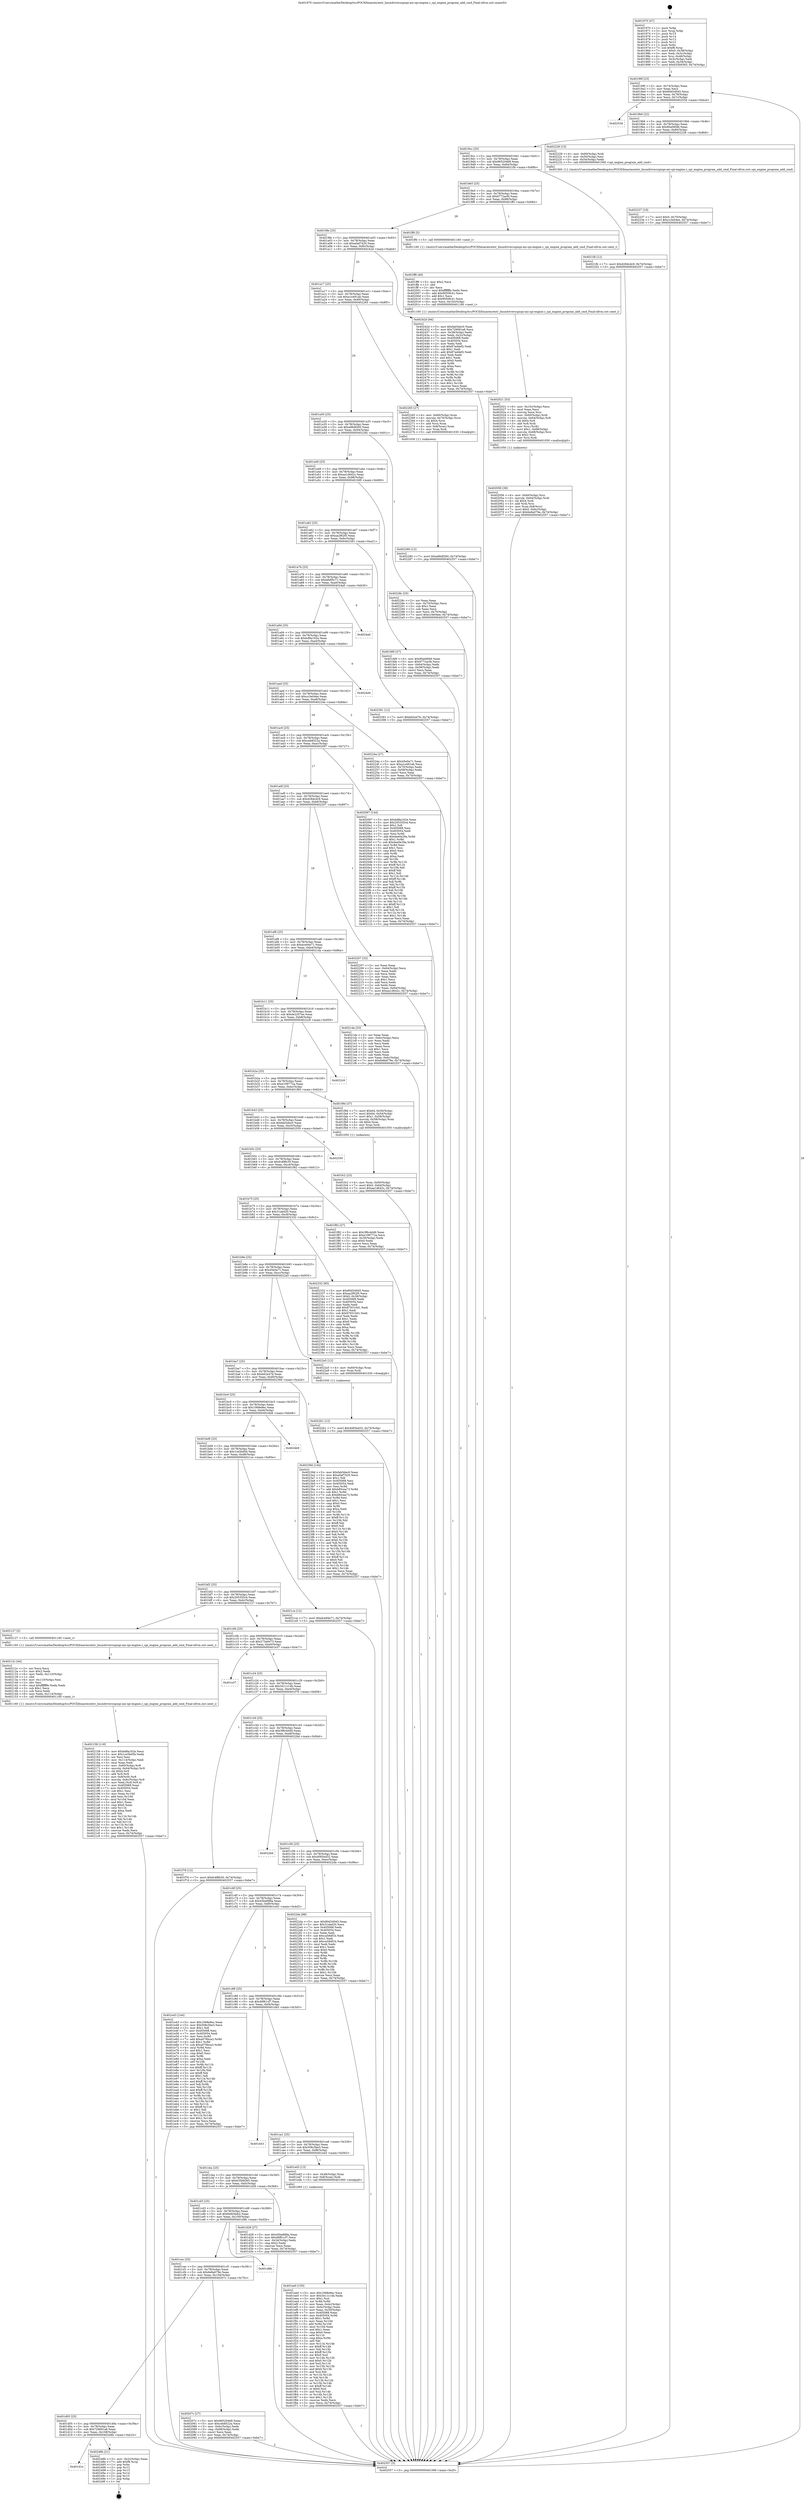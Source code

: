 digraph "0x401970" {
  label = "0x401970 (/mnt/c/Users/mathe/Desktop/tcc/POCII/binaries/extr_linuxdriversspispi-axi-spi-engine.c_spi_engine_program_add_cmd_Final-ollvm.out::main(0))"
  labelloc = "t"
  node[shape=record]

  Entry [label="",width=0.3,height=0.3,shape=circle,fillcolor=black,style=filled]
  "0x40199f" [label="{
     0x40199f [23]\l
     | [instrs]\l
     &nbsp;&nbsp;0x40199f \<+3\>: mov -0x74(%rbp),%eax\l
     &nbsp;&nbsp;0x4019a2 \<+2\>: mov %eax,%ecx\l
     &nbsp;&nbsp;0x4019a4 \<+6\>: sub $0x80d34945,%ecx\l
     &nbsp;&nbsp;0x4019aa \<+3\>: mov %eax,-0x78(%rbp)\l
     &nbsp;&nbsp;0x4019ad \<+3\>: mov %ecx,-0x7c(%rbp)\l
     &nbsp;&nbsp;0x4019b0 \<+6\>: je 000000000040253d \<main+0xbcd\>\l
  }"]
  "0x40253d" [label="{
     0x40253d\l
  }", style=dashed]
  "0x4019b6" [label="{
     0x4019b6 [22]\l
     | [instrs]\l
     &nbsp;&nbsp;0x4019b6 \<+5\>: jmp 00000000004019bb \<main+0x4b\>\l
     &nbsp;&nbsp;0x4019bb \<+3\>: mov -0x78(%rbp),%eax\l
     &nbsp;&nbsp;0x4019be \<+5\>: sub $0x90a06f46,%eax\l
     &nbsp;&nbsp;0x4019c3 \<+3\>: mov %eax,-0x80(%rbp)\l
     &nbsp;&nbsp;0x4019c6 \<+6\>: je 0000000000402228 \<main+0x8b8\>\l
  }"]
  Exit [label="",width=0.3,height=0.3,shape=circle,fillcolor=black,style=filled,peripheries=2]
  "0x402228" [label="{
     0x402228 [15]\l
     | [instrs]\l
     &nbsp;&nbsp;0x402228 \<+4\>: mov -0x60(%rbp),%rdi\l
     &nbsp;&nbsp;0x40222c \<+3\>: mov -0x50(%rbp),%esi\l
     &nbsp;&nbsp;0x40222f \<+3\>: mov -0x54(%rbp),%edx\l
     &nbsp;&nbsp;0x402232 \<+5\>: call 0000000000401560 \<spi_engine_program_add_cmd\>\l
     | [calls]\l
     &nbsp;&nbsp;0x401560 \{1\} (/mnt/c/Users/mathe/Desktop/tcc/POCII/binaries/extr_linuxdriversspispi-axi-spi-engine.c_spi_engine_program_add_cmd_Final-ollvm.out::spi_engine_program_add_cmd)\l
  }"]
  "0x4019cc" [label="{
     0x4019cc [25]\l
     | [instrs]\l
     &nbsp;&nbsp;0x4019cc \<+5\>: jmp 00000000004019d1 \<main+0x61\>\l
     &nbsp;&nbsp;0x4019d1 \<+3\>: mov -0x78(%rbp),%eax\l
     &nbsp;&nbsp;0x4019d4 \<+5\>: sub $0x96520468,%eax\l
     &nbsp;&nbsp;0x4019d9 \<+6\>: mov %eax,-0x84(%rbp)\l
     &nbsp;&nbsp;0x4019df \<+6\>: je 00000000004021fb \<main+0x88b\>\l
  }"]
  "0x401d1e" [label="{
     0x401d1e\l
  }", style=dashed]
  "0x4021fb" [label="{
     0x4021fb [12]\l
     | [instrs]\l
     &nbsp;&nbsp;0x4021fb \<+7\>: movl $0xd28dcdc9,-0x74(%rbp)\l
     &nbsp;&nbsp;0x402202 \<+5\>: jmp 0000000000402557 \<main+0xbe7\>\l
  }"]
  "0x4019e5" [label="{
     0x4019e5 [25]\l
     | [instrs]\l
     &nbsp;&nbsp;0x4019e5 \<+5\>: jmp 00000000004019ea \<main+0x7a\>\l
     &nbsp;&nbsp;0x4019ea \<+3\>: mov -0x78(%rbp),%eax\l
     &nbsp;&nbsp;0x4019ed \<+5\>: sub $0x9772acf4,%eax\l
     &nbsp;&nbsp;0x4019f2 \<+6\>: mov %eax,-0x88(%rbp)\l
     &nbsp;&nbsp;0x4019f8 \<+6\>: je 0000000000401ff4 \<main+0x684\>\l
  }"]
  "0x40248b" [label="{
     0x40248b [21]\l
     | [instrs]\l
     &nbsp;&nbsp;0x40248b \<+3\>: mov -0x2c(%rbp),%eax\l
     &nbsp;&nbsp;0x40248e \<+7\>: add $0xf8,%rsp\l
     &nbsp;&nbsp;0x402495 \<+1\>: pop %rbx\l
     &nbsp;&nbsp;0x402496 \<+2\>: pop %r12\l
     &nbsp;&nbsp;0x402498 \<+2\>: pop %r13\l
     &nbsp;&nbsp;0x40249a \<+2\>: pop %r14\l
     &nbsp;&nbsp;0x40249c \<+2\>: pop %r15\l
     &nbsp;&nbsp;0x40249e \<+1\>: pop %rbp\l
     &nbsp;&nbsp;0x40249f \<+1\>: ret\l
  }"]
  "0x401ff4" [label="{
     0x401ff4 [5]\l
     | [instrs]\l
     &nbsp;&nbsp;0x401ff4 \<+5\>: call 0000000000401160 \<next_i\>\l
     | [calls]\l
     &nbsp;&nbsp;0x401160 \{1\} (/mnt/c/Users/mathe/Desktop/tcc/POCII/binaries/extr_linuxdriversspispi-axi-spi-engine.c_spi_engine_program_add_cmd_Final-ollvm.out::next_i)\l
  }"]
  "0x4019fe" [label="{
     0x4019fe [25]\l
     | [instrs]\l
     &nbsp;&nbsp;0x4019fe \<+5\>: jmp 0000000000401a03 \<main+0x93\>\l
     &nbsp;&nbsp;0x401a03 \<+3\>: mov -0x78(%rbp),%eax\l
     &nbsp;&nbsp;0x401a06 \<+5\>: sub $0xa0af7420,%eax\l
     &nbsp;&nbsp;0x401a0b \<+6\>: mov %eax,-0x8c(%rbp)\l
     &nbsp;&nbsp;0x401a11 \<+6\>: je 000000000040242d \<main+0xabd\>\l
  }"]
  "0x4022b1" [label="{
     0x4022b1 [12]\l
     | [instrs]\l
     &nbsp;&nbsp;0x4022b1 \<+7\>: movl $0x4065ed32,-0x74(%rbp)\l
     &nbsp;&nbsp;0x4022b8 \<+5\>: jmp 0000000000402557 \<main+0xbe7\>\l
  }"]
  "0x40242d" [label="{
     0x40242d [94]\l
     | [instrs]\l
     &nbsp;&nbsp;0x40242d \<+5\>: mov $0xfab5dec0,%eax\l
     &nbsp;&nbsp;0x402432 \<+5\>: mov $0x726691a6,%ecx\l
     &nbsp;&nbsp;0x402437 \<+3\>: mov -0x38(%rbp),%edx\l
     &nbsp;&nbsp;0x40243a \<+3\>: mov %edx,-0x2c(%rbp)\l
     &nbsp;&nbsp;0x40243d \<+7\>: mov 0x405068,%edx\l
     &nbsp;&nbsp;0x402444 \<+7\>: mov 0x405054,%esi\l
     &nbsp;&nbsp;0x40244b \<+2\>: mov %edx,%edi\l
     &nbsp;&nbsp;0x40244d \<+6\>: sub $0x87addef2,%edi\l
     &nbsp;&nbsp;0x402453 \<+3\>: sub $0x1,%edi\l
     &nbsp;&nbsp;0x402456 \<+6\>: add $0x87addef2,%edi\l
     &nbsp;&nbsp;0x40245c \<+3\>: imul %edi,%edx\l
     &nbsp;&nbsp;0x40245f \<+3\>: and $0x1,%edx\l
     &nbsp;&nbsp;0x402462 \<+3\>: cmp $0x0,%edx\l
     &nbsp;&nbsp;0x402465 \<+4\>: sete %r8b\l
     &nbsp;&nbsp;0x402469 \<+3\>: cmp $0xa,%esi\l
     &nbsp;&nbsp;0x40246c \<+4\>: setl %r9b\l
     &nbsp;&nbsp;0x402470 \<+3\>: mov %r8b,%r10b\l
     &nbsp;&nbsp;0x402473 \<+3\>: and %r9b,%r10b\l
     &nbsp;&nbsp;0x402476 \<+3\>: xor %r9b,%r8b\l
     &nbsp;&nbsp;0x402479 \<+3\>: or %r8b,%r10b\l
     &nbsp;&nbsp;0x40247c \<+4\>: test $0x1,%r10b\l
     &nbsp;&nbsp;0x402480 \<+3\>: cmovne %ecx,%eax\l
     &nbsp;&nbsp;0x402483 \<+3\>: mov %eax,-0x74(%rbp)\l
     &nbsp;&nbsp;0x402486 \<+5\>: jmp 0000000000402557 \<main+0xbe7\>\l
  }"]
  "0x401a17" [label="{
     0x401a17 [25]\l
     | [instrs]\l
     &nbsp;&nbsp;0x401a17 \<+5\>: jmp 0000000000401a1c \<main+0xac\>\l
     &nbsp;&nbsp;0x401a1c \<+3\>: mov -0x78(%rbp),%eax\l
     &nbsp;&nbsp;0x401a1f \<+5\>: sub $0xa1e491ab,%eax\l
     &nbsp;&nbsp;0x401a24 \<+6\>: mov %eax,-0x90(%rbp)\l
     &nbsp;&nbsp;0x401a2a \<+6\>: je 0000000000402265 \<main+0x8f5\>\l
  }"]
  "0x402280" [label="{
     0x402280 [12]\l
     | [instrs]\l
     &nbsp;&nbsp;0x402280 \<+7\>: movl $0xa86df260,-0x74(%rbp)\l
     &nbsp;&nbsp;0x402287 \<+5\>: jmp 0000000000402557 \<main+0xbe7\>\l
  }"]
  "0x402265" [label="{
     0x402265 [27]\l
     | [instrs]\l
     &nbsp;&nbsp;0x402265 \<+4\>: mov -0x60(%rbp),%rax\l
     &nbsp;&nbsp;0x402269 \<+4\>: movslq -0x70(%rbp),%rcx\l
     &nbsp;&nbsp;0x40226d \<+4\>: shl $0x4,%rcx\l
     &nbsp;&nbsp;0x402271 \<+3\>: add %rcx,%rax\l
     &nbsp;&nbsp;0x402274 \<+4\>: mov 0x8(%rax),%rax\l
     &nbsp;&nbsp;0x402278 \<+3\>: mov %rax,%rdi\l
     &nbsp;&nbsp;0x40227b \<+5\>: call 0000000000401030 \<free@plt\>\l
     | [calls]\l
     &nbsp;&nbsp;0x401030 \{1\} (unknown)\l
  }"]
  "0x401a30" [label="{
     0x401a30 [25]\l
     | [instrs]\l
     &nbsp;&nbsp;0x401a30 \<+5\>: jmp 0000000000401a35 \<main+0xc5\>\l
     &nbsp;&nbsp;0x401a35 \<+3\>: mov -0x78(%rbp),%eax\l
     &nbsp;&nbsp;0x401a38 \<+5\>: sub $0xa86df260,%eax\l
     &nbsp;&nbsp;0x401a3d \<+6\>: mov %eax,-0x94(%rbp)\l
     &nbsp;&nbsp;0x401a43 \<+6\>: je 000000000040228c \<main+0x91c\>\l
  }"]
  "0x402237" [label="{
     0x402237 [19]\l
     | [instrs]\l
     &nbsp;&nbsp;0x402237 \<+7\>: movl $0x0,-0x70(%rbp)\l
     &nbsp;&nbsp;0x40223e \<+7\>: movl $0xcc3e04ee,-0x74(%rbp)\l
     &nbsp;&nbsp;0x402245 \<+5\>: jmp 0000000000402557 \<main+0xbe7\>\l
  }"]
  "0x40228c" [label="{
     0x40228c [25]\l
     | [instrs]\l
     &nbsp;&nbsp;0x40228c \<+2\>: xor %eax,%eax\l
     &nbsp;&nbsp;0x40228e \<+3\>: mov -0x70(%rbp),%ecx\l
     &nbsp;&nbsp;0x402291 \<+3\>: sub $0x1,%eax\l
     &nbsp;&nbsp;0x402294 \<+2\>: sub %eax,%ecx\l
     &nbsp;&nbsp;0x402296 \<+3\>: mov %ecx,-0x70(%rbp)\l
     &nbsp;&nbsp;0x402299 \<+7\>: movl $0xcc3e04ee,-0x74(%rbp)\l
     &nbsp;&nbsp;0x4022a0 \<+5\>: jmp 0000000000402557 \<main+0xbe7\>\l
  }"]
  "0x401a49" [label="{
     0x401a49 [25]\l
     | [instrs]\l
     &nbsp;&nbsp;0x401a49 \<+5\>: jmp 0000000000401a4e \<main+0xde\>\l
     &nbsp;&nbsp;0x401a4e \<+3\>: mov -0x78(%rbp),%eax\l
     &nbsp;&nbsp;0x401a51 \<+5\>: sub $0xaa1d642c,%eax\l
     &nbsp;&nbsp;0x401a56 \<+6\>: mov %eax,-0x98(%rbp)\l
     &nbsp;&nbsp;0x401a5c \<+6\>: je 0000000000401fd9 \<main+0x669\>\l
  }"]
  "0x402158" [label="{
     0x402158 [118]\l
     | [instrs]\l
     &nbsp;&nbsp;0x402158 \<+5\>: mov $0xbd8a162e,%ecx\l
     &nbsp;&nbsp;0x40215d \<+5\>: mov $0x1ce5bd5b,%edx\l
     &nbsp;&nbsp;0x402162 \<+2\>: xor %esi,%esi\l
     &nbsp;&nbsp;0x402164 \<+6\>: mov -0x114(%rbp),%edi\l
     &nbsp;&nbsp;0x40216a \<+3\>: imul %eax,%edi\l
     &nbsp;&nbsp;0x40216d \<+4\>: mov -0x60(%rbp),%r8\l
     &nbsp;&nbsp;0x402171 \<+4\>: movslq -0x64(%rbp),%r9\l
     &nbsp;&nbsp;0x402175 \<+4\>: shl $0x4,%r9\l
     &nbsp;&nbsp;0x402179 \<+3\>: add %r9,%r8\l
     &nbsp;&nbsp;0x40217c \<+4\>: mov 0x8(%r8),%r8\l
     &nbsp;&nbsp;0x402180 \<+4\>: movslq -0x6c(%rbp),%r9\l
     &nbsp;&nbsp;0x402184 \<+4\>: mov %edi,(%r8,%r9,4)\l
     &nbsp;&nbsp;0x402188 \<+7\>: mov 0x405068,%eax\l
     &nbsp;&nbsp;0x40218f \<+7\>: mov 0x405054,%edi\l
     &nbsp;&nbsp;0x402196 \<+3\>: sub $0x1,%esi\l
     &nbsp;&nbsp;0x402199 \<+3\>: mov %eax,%r10d\l
     &nbsp;&nbsp;0x40219c \<+3\>: add %esi,%r10d\l
     &nbsp;&nbsp;0x40219f \<+4\>: imul %r10d,%eax\l
     &nbsp;&nbsp;0x4021a3 \<+3\>: and $0x1,%eax\l
     &nbsp;&nbsp;0x4021a6 \<+3\>: cmp $0x0,%eax\l
     &nbsp;&nbsp;0x4021a9 \<+4\>: sete %r11b\l
     &nbsp;&nbsp;0x4021ad \<+3\>: cmp $0xa,%edi\l
     &nbsp;&nbsp;0x4021b0 \<+3\>: setl %bl\l
     &nbsp;&nbsp;0x4021b3 \<+3\>: mov %r11b,%r14b\l
     &nbsp;&nbsp;0x4021b6 \<+3\>: and %bl,%r14b\l
     &nbsp;&nbsp;0x4021b9 \<+3\>: xor %bl,%r11b\l
     &nbsp;&nbsp;0x4021bc \<+3\>: or %r11b,%r14b\l
     &nbsp;&nbsp;0x4021bf \<+4\>: test $0x1,%r14b\l
     &nbsp;&nbsp;0x4021c3 \<+3\>: cmovne %edx,%ecx\l
     &nbsp;&nbsp;0x4021c6 \<+3\>: mov %ecx,-0x74(%rbp)\l
     &nbsp;&nbsp;0x4021c9 \<+5\>: jmp 0000000000402557 \<main+0xbe7\>\l
  }"]
  "0x401fd9" [label="{
     0x401fd9 [27]\l
     | [instrs]\l
     &nbsp;&nbsp;0x401fd9 \<+5\>: mov $0x90a06f46,%eax\l
     &nbsp;&nbsp;0x401fde \<+5\>: mov $0x9772acf4,%ecx\l
     &nbsp;&nbsp;0x401fe3 \<+3\>: mov -0x64(%rbp),%edx\l
     &nbsp;&nbsp;0x401fe6 \<+3\>: cmp -0x58(%rbp),%edx\l
     &nbsp;&nbsp;0x401fe9 \<+3\>: cmovl %ecx,%eax\l
     &nbsp;&nbsp;0x401fec \<+3\>: mov %eax,-0x74(%rbp)\l
     &nbsp;&nbsp;0x401fef \<+5\>: jmp 0000000000402557 \<main+0xbe7\>\l
  }"]
  "0x401a62" [label="{
     0x401a62 [25]\l
     | [instrs]\l
     &nbsp;&nbsp;0x401a62 \<+5\>: jmp 0000000000401a67 \<main+0xf7\>\l
     &nbsp;&nbsp;0x401a67 \<+3\>: mov -0x78(%rbp),%eax\l
     &nbsp;&nbsp;0x401a6a \<+5\>: sub $0xaa2f62f5,%eax\l
     &nbsp;&nbsp;0x401a6f \<+6\>: mov %eax,-0x9c(%rbp)\l
     &nbsp;&nbsp;0x401a75 \<+6\>: je 0000000000402391 \<main+0xa21\>\l
  }"]
  "0x40212c" [label="{
     0x40212c [44]\l
     | [instrs]\l
     &nbsp;&nbsp;0x40212c \<+2\>: xor %ecx,%ecx\l
     &nbsp;&nbsp;0x40212e \<+5\>: mov $0x2,%edx\l
     &nbsp;&nbsp;0x402133 \<+6\>: mov %edx,-0x110(%rbp)\l
     &nbsp;&nbsp;0x402139 \<+1\>: cltd\l
     &nbsp;&nbsp;0x40213a \<+6\>: mov -0x110(%rbp),%esi\l
     &nbsp;&nbsp;0x402140 \<+2\>: idiv %esi\l
     &nbsp;&nbsp;0x402142 \<+6\>: imul $0xfffffffe,%edx,%edx\l
     &nbsp;&nbsp;0x402148 \<+3\>: sub $0x1,%ecx\l
     &nbsp;&nbsp;0x40214b \<+2\>: sub %ecx,%edx\l
     &nbsp;&nbsp;0x40214d \<+6\>: mov %edx,-0x114(%rbp)\l
     &nbsp;&nbsp;0x402153 \<+5\>: call 0000000000401160 \<next_i\>\l
     | [calls]\l
     &nbsp;&nbsp;0x401160 \{1\} (/mnt/c/Users/mathe/Desktop/tcc/POCII/binaries/extr_linuxdriversspispi-axi-spi-engine.c_spi_engine_program_add_cmd_Final-ollvm.out::next_i)\l
  }"]
  "0x402391" [label="{
     0x402391 [12]\l
     | [instrs]\l
     &nbsp;&nbsp;0x402391 \<+7\>: movl $0xb62e47b,-0x74(%rbp)\l
     &nbsp;&nbsp;0x402398 \<+5\>: jmp 0000000000402557 \<main+0xbe7\>\l
  }"]
  "0x401a7b" [label="{
     0x401a7b [25]\l
     | [instrs]\l
     &nbsp;&nbsp;0x401a7b \<+5\>: jmp 0000000000401a80 \<main+0x110\>\l
     &nbsp;&nbsp;0x401a80 \<+3\>: mov -0x78(%rbp),%eax\l
     &nbsp;&nbsp;0x401a83 \<+5\>: sub $0xb6df5c71,%eax\l
     &nbsp;&nbsp;0x401a88 \<+6\>: mov %eax,-0xa0(%rbp)\l
     &nbsp;&nbsp;0x401a8e \<+6\>: je 00000000004024a0 \<main+0xb30\>\l
  }"]
  "0x401d05" [label="{
     0x401d05 [25]\l
     | [instrs]\l
     &nbsp;&nbsp;0x401d05 \<+5\>: jmp 0000000000401d0a \<main+0x39a\>\l
     &nbsp;&nbsp;0x401d0a \<+3\>: mov -0x78(%rbp),%eax\l
     &nbsp;&nbsp;0x401d0d \<+5\>: sub $0x726691a6,%eax\l
     &nbsp;&nbsp;0x401d12 \<+6\>: mov %eax,-0x108(%rbp)\l
     &nbsp;&nbsp;0x401d18 \<+6\>: je 000000000040248b \<main+0xb1b\>\l
  }"]
  "0x4024a0" [label="{
     0x4024a0\l
  }", style=dashed]
  "0x401a94" [label="{
     0x401a94 [25]\l
     | [instrs]\l
     &nbsp;&nbsp;0x401a94 \<+5\>: jmp 0000000000401a99 \<main+0x129\>\l
     &nbsp;&nbsp;0x401a99 \<+3\>: mov -0x78(%rbp),%eax\l
     &nbsp;&nbsp;0x401a9c \<+5\>: sub $0xbd8a162e,%eax\l
     &nbsp;&nbsp;0x401aa1 \<+6\>: mov %eax,-0xa4(%rbp)\l
     &nbsp;&nbsp;0x401aa7 \<+6\>: je 00000000004024d4 \<main+0xb64\>\l
  }"]
  "0x40207c" [label="{
     0x40207c [27]\l
     | [instrs]\l
     &nbsp;&nbsp;0x40207c \<+5\>: mov $0x96520468,%eax\l
     &nbsp;&nbsp;0x402081 \<+5\>: mov $0xceb8522a,%ecx\l
     &nbsp;&nbsp;0x402086 \<+3\>: mov -0x6c(%rbp),%edx\l
     &nbsp;&nbsp;0x402089 \<+3\>: cmp -0x68(%rbp),%edx\l
     &nbsp;&nbsp;0x40208c \<+3\>: cmovl %ecx,%eax\l
     &nbsp;&nbsp;0x40208f \<+3\>: mov %eax,-0x74(%rbp)\l
     &nbsp;&nbsp;0x402092 \<+5\>: jmp 0000000000402557 \<main+0xbe7\>\l
  }"]
  "0x4024d4" [label="{
     0x4024d4\l
  }", style=dashed]
  "0x401aad" [label="{
     0x401aad [25]\l
     | [instrs]\l
     &nbsp;&nbsp;0x401aad \<+5\>: jmp 0000000000401ab2 \<main+0x142\>\l
     &nbsp;&nbsp;0x401ab2 \<+3\>: mov -0x78(%rbp),%eax\l
     &nbsp;&nbsp;0x401ab5 \<+5\>: sub $0xcc3e04ee,%eax\l
     &nbsp;&nbsp;0x401aba \<+6\>: mov %eax,-0xa8(%rbp)\l
     &nbsp;&nbsp;0x401ac0 \<+6\>: je 000000000040224a \<main+0x8da\>\l
  }"]
  "0x401cec" [label="{
     0x401cec [25]\l
     | [instrs]\l
     &nbsp;&nbsp;0x401cec \<+5\>: jmp 0000000000401cf1 \<main+0x381\>\l
     &nbsp;&nbsp;0x401cf1 \<+3\>: mov -0x78(%rbp),%eax\l
     &nbsp;&nbsp;0x401cf4 \<+5\>: sub $0x6e8a079e,%eax\l
     &nbsp;&nbsp;0x401cf9 \<+6\>: mov %eax,-0x104(%rbp)\l
     &nbsp;&nbsp;0x401cff \<+6\>: je 000000000040207c \<main+0x70c\>\l
  }"]
  "0x40224a" [label="{
     0x40224a [27]\l
     | [instrs]\l
     &nbsp;&nbsp;0x40224a \<+5\>: mov $0x45e0a71,%eax\l
     &nbsp;&nbsp;0x40224f \<+5\>: mov $0xa1e491ab,%ecx\l
     &nbsp;&nbsp;0x402254 \<+3\>: mov -0x70(%rbp),%edx\l
     &nbsp;&nbsp;0x402257 \<+3\>: cmp -0x58(%rbp),%edx\l
     &nbsp;&nbsp;0x40225a \<+3\>: cmovl %ecx,%eax\l
     &nbsp;&nbsp;0x40225d \<+3\>: mov %eax,-0x74(%rbp)\l
     &nbsp;&nbsp;0x402260 \<+5\>: jmp 0000000000402557 \<main+0xbe7\>\l
  }"]
  "0x401ac6" [label="{
     0x401ac6 [25]\l
     | [instrs]\l
     &nbsp;&nbsp;0x401ac6 \<+5\>: jmp 0000000000401acb \<main+0x15b\>\l
     &nbsp;&nbsp;0x401acb \<+3\>: mov -0x78(%rbp),%eax\l
     &nbsp;&nbsp;0x401ace \<+5\>: sub $0xceb8522a,%eax\l
     &nbsp;&nbsp;0x401ad3 \<+6\>: mov %eax,-0xac(%rbp)\l
     &nbsp;&nbsp;0x401ad9 \<+6\>: je 0000000000402097 \<main+0x727\>\l
  }"]
  "0x401d9b" [label="{
     0x401d9b\l
  }", style=dashed]
  "0x402097" [label="{
     0x402097 [144]\l
     | [instrs]\l
     &nbsp;&nbsp;0x402097 \<+5\>: mov $0xbd8a162e,%eax\l
     &nbsp;&nbsp;0x40209c \<+5\>: mov $0x205355c4,%ecx\l
     &nbsp;&nbsp;0x4020a1 \<+2\>: mov $0x1,%dl\l
     &nbsp;&nbsp;0x4020a3 \<+7\>: mov 0x405068,%esi\l
     &nbsp;&nbsp;0x4020aa \<+7\>: mov 0x405054,%edi\l
     &nbsp;&nbsp;0x4020b1 \<+3\>: mov %esi,%r8d\l
     &nbsp;&nbsp;0x4020b4 \<+7\>: add $0xdee0e29a,%r8d\l
     &nbsp;&nbsp;0x4020bb \<+4\>: sub $0x1,%r8d\l
     &nbsp;&nbsp;0x4020bf \<+7\>: sub $0xdee0e29a,%r8d\l
     &nbsp;&nbsp;0x4020c6 \<+4\>: imul %r8d,%esi\l
     &nbsp;&nbsp;0x4020ca \<+3\>: and $0x1,%esi\l
     &nbsp;&nbsp;0x4020cd \<+3\>: cmp $0x0,%esi\l
     &nbsp;&nbsp;0x4020d0 \<+4\>: sete %r9b\l
     &nbsp;&nbsp;0x4020d4 \<+3\>: cmp $0xa,%edi\l
     &nbsp;&nbsp;0x4020d7 \<+4\>: setl %r10b\l
     &nbsp;&nbsp;0x4020db \<+3\>: mov %r9b,%r11b\l
     &nbsp;&nbsp;0x4020de \<+4\>: xor $0xff,%r11b\l
     &nbsp;&nbsp;0x4020e2 \<+3\>: mov %r10b,%bl\l
     &nbsp;&nbsp;0x4020e5 \<+3\>: xor $0xff,%bl\l
     &nbsp;&nbsp;0x4020e8 \<+3\>: xor $0x1,%dl\l
     &nbsp;&nbsp;0x4020eb \<+3\>: mov %r11b,%r14b\l
     &nbsp;&nbsp;0x4020ee \<+4\>: and $0xff,%r14b\l
     &nbsp;&nbsp;0x4020f2 \<+3\>: and %dl,%r9b\l
     &nbsp;&nbsp;0x4020f5 \<+3\>: mov %bl,%r15b\l
     &nbsp;&nbsp;0x4020f8 \<+4\>: and $0xff,%r15b\l
     &nbsp;&nbsp;0x4020fc \<+3\>: and %dl,%r10b\l
     &nbsp;&nbsp;0x4020ff \<+3\>: or %r9b,%r14b\l
     &nbsp;&nbsp;0x402102 \<+3\>: or %r10b,%r15b\l
     &nbsp;&nbsp;0x402105 \<+3\>: xor %r15b,%r14b\l
     &nbsp;&nbsp;0x402108 \<+3\>: or %bl,%r11b\l
     &nbsp;&nbsp;0x40210b \<+4\>: xor $0xff,%r11b\l
     &nbsp;&nbsp;0x40210f \<+3\>: or $0x1,%dl\l
     &nbsp;&nbsp;0x402112 \<+3\>: and %dl,%r11b\l
     &nbsp;&nbsp;0x402115 \<+3\>: or %r11b,%r14b\l
     &nbsp;&nbsp;0x402118 \<+4\>: test $0x1,%r14b\l
     &nbsp;&nbsp;0x40211c \<+3\>: cmovne %ecx,%eax\l
     &nbsp;&nbsp;0x40211f \<+3\>: mov %eax,-0x74(%rbp)\l
     &nbsp;&nbsp;0x402122 \<+5\>: jmp 0000000000402557 \<main+0xbe7\>\l
  }"]
  "0x401adf" [label="{
     0x401adf [25]\l
     | [instrs]\l
     &nbsp;&nbsp;0x401adf \<+5\>: jmp 0000000000401ae4 \<main+0x174\>\l
     &nbsp;&nbsp;0x401ae4 \<+3\>: mov -0x78(%rbp),%eax\l
     &nbsp;&nbsp;0x401ae7 \<+5\>: sub $0xd28dcdc9,%eax\l
     &nbsp;&nbsp;0x401aec \<+6\>: mov %eax,-0xb0(%rbp)\l
     &nbsp;&nbsp;0x401af2 \<+6\>: je 0000000000402207 \<main+0x897\>\l
  }"]
  "0x402056" [label="{
     0x402056 [38]\l
     | [instrs]\l
     &nbsp;&nbsp;0x402056 \<+4\>: mov -0x60(%rbp),%rsi\l
     &nbsp;&nbsp;0x40205a \<+4\>: movslq -0x64(%rbp),%rdi\l
     &nbsp;&nbsp;0x40205e \<+4\>: shl $0x4,%rdi\l
     &nbsp;&nbsp;0x402062 \<+3\>: add %rdi,%rsi\l
     &nbsp;&nbsp;0x402065 \<+4\>: mov %rax,0x8(%rsi)\l
     &nbsp;&nbsp;0x402069 \<+7\>: movl $0x0,-0x6c(%rbp)\l
     &nbsp;&nbsp;0x402070 \<+7\>: movl $0x6e8a079e,-0x74(%rbp)\l
     &nbsp;&nbsp;0x402077 \<+5\>: jmp 0000000000402557 \<main+0xbe7\>\l
  }"]
  "0x402207" [label="{
     0x402207 [33]\l
     | [instrs]\l
     &nbsp;&nbsp;0x402207 \<+2\>: xor %eax,%eax\l
     &nbsp;&nbsp;0x402209 \<+3\>: mov -0x64(%rbp),%ecx\l
     &nbsp;&nbsp;0x40220c \<+2\>: mov %eax,%edx\l
     &nbsp;&nbsp;0x40220e \<+2\>: sub %ecx,%edx\l
     &nbsp;&nbsp;0x402210 \<+2\>: mov %eax,%ecx\l
     &nbsp;&nbsp;0x402212 \<+3\>: sub $0x1,%ecx\l
     &nbsp;&nbsp;0x402215 \<+2\>: add %ecx,%edx\l
     &nbsp;&nbsp;0x402217 \<+2\>: sub %edx,%eax\l
     &nbsp;&nbsp;0x402219 \<+3\>: mov %eax,-0x64(%rbp)\l
     &nbsp;&nbsp;0x40221c \<+7\>: movl $0xaa1d642c,-0x74(%rbp)\l
     &nbsp;&nbsp;0x402223 \<+5\>: jmp 0000000000402557 \<main+0xbe7\>\l
  }"]
  "0x401af8" [label="{
     0x401af8 [25]\l
     | [instrs]\l
     &nbsp;&nbsp;0x401af8 \<+5\>: jmp 0000000000401afd \<main+0x18d\>\l
     &nbsp;&nbsp;0x401afd \<+3\>: mov -0x78(%rbp),%eax\l
     &nbsp;&nbsp;0x401b00 \<+5\>: sub $0xdce94e71,%eax\l
     &nbsp;&nbsp;0x401b05 \<+6\>: mov %eax,-0xb4(%rbp)\l
     &nbsp;&nbsp;0x401b0b \<+6\>: je 00000000004021da \<main+0x86a\>\l
  }"]
  "0x402021" [label="{
     0x402021 [53]\l
     | [instrs]\l
     &nbsp;&nbsp;0x402021 \<+6\>: mov -0x10c(%rbp),%ecx\l
     &nbsp;&nbsp;0x402027 \<+3\>: imul %eax,%ecx\l
     &nbsp;&nbsp;0x40202a \<+3\>: movslq %ecx,%rsi\l
     &nbsp;&nbsp;0x40202d \<+4\>: mov -0x60(%rbp),%rdi\l
     &nbsp;&nbsp;0x402031 \<+4\>: movslq -0x64(%rbp),%r8\l
     &nbsp;&nbsp;0x402035 \<+4\>: shl $0x4,%r8\l
     &nbsp;&nbsp;0x402039 \<+3\>: add %r8,%rdi\l
     &nbsp;&nbsp;0x40203c \<+3\>: mov %rsi,(%rdi)\l
     &nbsp;&nbsp;0x40203f \<+7\>: movl $0x1,-0x68(%rbp)\l
     &nbsp;&nbsp;0x402046 \<+4\>: movslq -0x68(%rbp),%rsi\l
     &nbsp;&nbsp;0x40204a \<+4\>: shl $0x2,%rsi\l
     &nbsp;&nbsp;0x40204e \<+3\>: mov %rsi,%rdi\l
     &nbsp;&nbsp;0x402051 \<+5\>: call 0000000000401050 \<malloc@plt\>\l
     | [calls]\l
     &nbsp;&nbsp;0x401050 \{1\} (unknown)\l
  }"]
  "0x4021da" [label="{
     0x4021da [33]\l
     | [instrs]\l
     &nbsp;&nbsp;0x4021da \<+2\>: xor %eax,%eax\l
     &nbsp;&nbsp;0x4021dc \<+3\>: mov -0x6c(%rbp),%ecx\l
     &nbsp;&nbsp;0x4021df \<+2\>: mov %eax,%edx\l
     &nbsp;&nbsp;0x4021e1 \<+2\>: sub %ecx,%edx\l
     &nbsp;&nbsp;0x4021e3 \<+2\>: mov %eax,%ecx\l
     &nbsp;&nbsp;0x4021e5 \<+3\>: sub $0x1,%ecx\l
     &nbsp;&nbsp;0x4021e8 \<+2\>: add %ecx,%edx\l
     &nbsp;&nbsp;0x4021ea \<+2\>: sub %edx,%eax\l
     &nbsp;&nbsp;0x4021ec \<+3\>: mov %eax,-0x6c(%rbp)\l
     &nbsp;&nbsp;0x4021ef \<+7\>: movl $0x6e8a079e,-0x74(%rbp)\l
     &nbsp;&nbsp;0x4021f6 \<+5\>: jmp 0000000000402557 \<main+0xbe7\>\l
  }"]
  "0x401b11" [label="{
     0x401b11 [25]\l
     | [instrs]\l
     &nbsp;&nbsp;0x401b11 \<+5\>: jmp 0000000000401b16 \<main+0x1a6\>\l
     &nbsp;&nbsp;0x401b16 \<+3\>: mov -0x78(%rbp),%eax\l
     &nbsp;&nbsp;0x401b19 \<+5\>: sub $0xde2207ee,%eax\l
     &nbsp;&nbsp;0x401b1e \<+6\>: mov %eax,-0xb8(%rbp)\l
     &nbsp;&nbsp;0x401b24 \<+6\>: je 00000000004022c9 \<main+0x959\>\l
  }"]
  "0x401ff9" [label="{
     0x401ff9 [40]\l
     | [instrs]\l
     &nbsp;&nbsp;0x401ff9 \<+5\>: mov $0x2,%ecx\l
     &nbsp;&nbsp;0x401ffe \<+1\>: cltd\l
     &nbsp;&nbsp;0x401fff \<+2\>: idiv %ecx\l
     &nbsp;&nbsp;0x402001 \<+6\>: imul $0xfffffffe,%edx,%ecx\l
     &nbsp;&nbsp;0x402007 \<+6\>: add $0x9050fc41,%ecx\l
     &nbsp;&nbsp;0x40200d \<+3\>: add $0x1,%ecx\l
     &nbsp;&nbsp;0x402010 \<+6\>: sub $0x9050fc41,%ecx\l
     &nbsp;&nbsp;0x402016 \<+6\>: mov %ecx,-0x10c(%rbp)\l
     &nbsp;&nbsp;0x40201c \<+5\>: call 0000000000401160 \<next_i\>\l
     | [calls]\l
     &nbsp;&nbsp;0x401160 \{1\} (/mnt/c/Users/mathe/Desktop/tcc/POCII/binaries/extr_linuxdriversspispi-axi-spi-engine.c_spi_engine_program_add_cmd_Final-ollvm.out::next_i)\l
  }"]
  "0x4022c9" [label="{
     0x4022c9\l
  }", style=dashed]
  "0x401b2a" [label="{
     0x401b2a [25]\l
     | [instrs]\l
     &nbsp;&nbsp;0x401b2a \<+5\>: jmp 0000000000401b2f \<main+0x1bf\>\l
     &nbsp;&nbsp;0x401b2f \<+3\>: mov -0x78(%rbp),%eax\l
     &nbsp;&nbsp;0x401b32 \<+5\>: sub $0xe199772a,%eax\l
     &nbsp;&nbsp;0x401b37 \<+6\>: mov %eax,-0xbc(%rbp)\l
     &nbsp;&nbsp;0x401b3d \<+6\>: je 0000000000401f9d \<main+0x62d\>\l
  }"]
  "0x401fc2" [label="{
     0x401fc2 [23]\l
     | [instrs]\l
     &nbsp;&nbsp;0x401fc2 \<+4\>: mov %rax,-0x60(%rbp)\l
     &nbsp;&nbsp;0x401fc6 \<+7\>: movl $0x0,-0x64(%rbp)\l
     &nbsp;&nbsp;0x401fcd \<+7\>: movl $0xaa1d642c,-0x74(%rbp)\l
     &nbsp;&nbsp;0x401fd4 \<+5\>: jmp 0000000000402557 \<main+0xbe7\>\l
  }"]
  "0x401f9d" [label="{
     0x401f9d [37]\l
     | [instrs]\l
     &nbsp;&nbsp;0x401f9d \<+7\>: movl $0x64,-0x50(%rbp)\l
     &nbsp;&nbsp;0x401fa4 \<+7\>: movl $0x64,-0x54(%rbp)\l
     &nbsp;&nbsp;0x401fab \<+7\>: movl $0x1,-0x58(%rbp)\l
     &nbsp;&nbsp;0x401fb2 \<+4\>: movslq -0x58(%rbp),%rax\l
     &nbsp;&nbsp;0x401fb6 \<+4\>: shl $0x4,%rax\l
     &nbsp;&nbsp;0x401fba \<+3\>: mov %rax,%rdi\l
     &nbsp;&nbsp;0x401fbd \<+5\>: call 0000000000401050 \<malloc@plt\>\l
     | [calls]\l
     &nbsp;&nbsp;0x401050 \{1\} (unknown)\l
  }"]
  "0x401b43" [label="{
     0x401b43 [25]\l
     | [instrs]\l
     &nbsp;&nbsp;0x401b43 \<+5\>: jmp 0000000000401b48 \<main+0x1d8\>\l
     &nbsp;&nbsp;0x401b48 \<+3\>: mov -0x78(%rbp),%eax\l
     &nbsp;&nbsp;0x401b4b \<+5\>: sub $0xfab5dec0,%eax\l
     &nbsp;&nbsp;0x401b50 \<+6\>: mov %eax,-0xc0(%rbp)\l
     &nbsp;&nbsp;0x401b56 \<+6\>: je 0000000000402550 \<main+0xbe0\>\l
  }"]
  "0x401ee0" [label="{
     0x401ee0 [150]\l
     | [instrs]\l
     &nbsp;&nbsp;0x401ee0 \<+5\>: mov $0x1068e9ec,%ecx\l
     &nbsp;&nbsp;0x401ee5 \<+5\>: mov $0x3411c14b,%edx\l
     &nbsp;&nbsp;0x401eea \<+3\>: mov $0x1,%sil\l
     &nbsp;&nbsp;0x401eed \<+3\>: xor %r8d,%r8d\l
     &nbsp;&nbsp;0x401ef0 \<+3\>: mov %eax,-0x4c(%rbp)\l
     &nbsp;&nbsp;0x401ef3 \<+3\>: mov -0x4c(%rbp),%eax\l
     &nbsp;&nbsp;0x401ef6 \<+3\>: mov %eax,-0x30(%rbp)\l
     &nbsp;&nbsp;0x401ef9 \<+7\>: mov 0x405068,%eax\l
     &nbsp;&nbsp;0x401f00 \<+8\>: mov 0x405054,%r9d\l
     &nbsp;&nbsp;0x401f08 \<+4\>: sub $0x1,%r8d\l
     &nbsp;&nbsp;0x401f0c \<+3\>: mov %eax,%r10d\l
     &nbsp;&nbsp;0x401f0f \<+3\>: add %r8d,%r10d\l
     &nbsp;&nbsp;0x401f12 \<+4\>: imul %r10d,%eax\l
     &nbsp;&nbsp;0x401f16 \<+3\>: and $0x1,%eax\l
     &nbsp;&nbsp;0x401f19 \<+3\>: cmp $0x0,%eax\l
     &nbsp;&nbsp;0x401f1c \<+4\>: sete %r11b\l
     &nbsp;&nbsp;0x401f20 \<+4\>: cmp $0xa,%r9d\l
     &nbsp;&nbsp;0x401f24 \<+3\>: setl %bl\l
     &nbsp;&nbsp;0x401f27 \<+3\>: mov %r11b,%r14b\l
     &nbsp;&nbsp;0x401f2a \<+4\>: xor $0xff,%r14b\l
     &nbsp;&nbsp;0x401f2e \<+3\>: mov %bl,%r15b\l
     &nbsp;&nbsp;0x401f31 \<+4\>: xor $0xff,%r15b\l
     &nbsp;&nbsp;0x401f35 \<+4\>: xor $0x0,%sil\l
     &nbsp;&nbsp;0x401f39 \<+3\>: mov %r14b,%r12b\l
     &nbsp;&nbsp;0x401f3c \<+4\>: and $0x0,%r12b\l
     &nbsp;&nbsp;0x401f40 \<+3\>: and %sil,%r11b\l
     &nbsp;&nbsp;0x401f43 \<+3\>: mov %r15b,%r13b\l
     &nbsp;&nbsp;0x401f46 \<+4\>: and $0x0,%r13b\l
     &nbsp;&nbsp;0x401f4a \<+3\>: and %sil,%bl\l
     &nbsp;&nbsp;0x401f4d \<+3\>: or %r11b,%r12b\l
     &nbsp;&nbsp;0x401f50 \<+3\>: or %bl,%r13b\l
     &nbsp;&nbsp;0x401f53 \<+3\>: xor %r13b,%r12b\l
     &nbsp;&nbsp;0x401f56 \<+3\>: or %r15b,%r14b\l
     &nbsp;&nbsp;0x401f59 \<+4\>: xor $0xff,%r14b\l
     &nbsp;&nbsp;0x401f5d \<+4\>: or $0x0,%sil\l
     &nbsp;&nbsp;0x401f61 \<+3\>: and %sil,%r14b\l
     &nbsp;&nbsp;0x401f64 \<+3\>: or %r14b,%r12b\l
     &nbsp;&nbsp;0x401f67 \<+4\>: test $0x1,%r12b\l
     &nbsp;&nbsp;0x401f6b \<+3\>: cmovne %edx,%ecx\l
     &nbsp;&nbsp;0x401f6e \<+3\>: mov %ecx,-0x74(%rbp)\l
     &nbsp;&nbsp;0x401f71 \<+5\>: jmp 0000000000402557 \<main+0xbe7\>\l
  }"]
  "0x402550" [label="{
     0x402550\l
  }", style=dashed]
  "0x401b5c" [label="{
     0x401b5c [25]\l
     | [instrs]\l
     &nbsp;&nbsp;0x401b5c \<+5\>: jmp 0000000000401b61 \<main+0x1f1\>\l
     &nbsp;&nbsp;0x401b61 \<+3\>: mov -0x78(%rbp),%eax\l
     &nbsp;&nbsp;0x401b64 \<+5\>: sub $0xfc4f8b30,%eax\l
     &nbsp;&nbsp;0x401b69 \<+6\>: mov %eax,-0xc4(%rbp)\l
     &nbsp;&nbsp;0x401b6f \<+6\>: je 0000000000401f82 \<main+0x612\>\l
  }"]
  "0x401970" [label="{
     0x401970 [47]\l
     | [instrs]\l
     &nbsp;&nbsp;0x401970 \<+1\>: push %rbp\l
     &nbsp;&nbsp;0x401971 \<+3\>: mov %rsp,%rbp\l
     &nbsp;&nbsp;0x401974 \<+2\>: push %r15\l
     &nbsp;&nbsp;0x401976 \<+2\>: push %r14\l
     &nbsp;&nbsp;0x401978 \<+2\>: push %r13\l
     &nbsp;&nbsp;0x40197a \<+2\>: push %r12\l
     &nbsp;&nbsp;0x40197c \<+1\>: push %rbx\l
     &nbsp;&nbsp;0x40197d \<+7\>: sub $0xf8,%rsp\l
     &nbsp;&nbsp;0x401984 \<+7\>: movl $0x0,-0x38(%rbp)\l
     &nbsp;&nbsp;0x40198b \<+3\>: mov %edi,-0x3c(%rbp)\l
     &nbsp;&nbsp;0x40198e \<+4\>: mov %rsi,-0x48(%rbp)\l
     &nbsp;&nbsp;0x401992 \<+3\>: mov -0x3c(%rbp),%edi\l
     &nbsp;&nbsp;0x401995 \<+3\>: mov %edi,-0x34(%rbp)\l
     &nbsp;&nbsp;0x401998 \<+7\>: movl $0x635b9365,-0x74(%rbp)\l
  }"]
  "0x401f82" [label="{
     0x401f82 [27]\l
     | [instrs]\l
     &nbsp;&nbsp;0x401f82 \<+5\>: mov $0x3f6c4d49,%eax\l
     &nbsp;&nbsp;0x401f87 \<+5\>: mov $0xe199772a,%ecx\l
     &nbsp;&nbsp;0x401f8c \<+3\>: mov -0x30(%rbp),%edx\l
     &nbsp;&nbsp;0x401f8f \<+3\>: cmp $0x0,%edx\l
     &nbsp;&nbsp;0x401f92 \<+3\>: cmove %ecx,%eax\l
     &nbsp;&nbsp;0x401f95 \<+3\>: mov %eax,-0x74(%rbp)\l
     &nbsp;&nbsp;0x401f98 \<+5\>: jmp 0000000000402557 \<main+0xbe7\>\l
  }"]
  "0x401b75" [label="{
     0x401b75 [25]\l
     | [instrs]\l
     &nbsp;&nbsp;0x401b75 \<+5\>: jmp 0000000000401b7a \<main+0x20a\>\l
     &nbsp;&nbsp;0x401b7a \<+3\>: mov -0x78(%rbp),%eax\l
     &nbsp;&nbsp;0x401b7d \<+5\>: sub $0x31abd20,%eax\l
     &nbsp;&nbsp;0x401b82 \<+6\>: mov %eax,-0xc8(%rbp)\l
     &nbsp;&nbsp;0x401b88 \<+6\>: je 0000000000402332 \<main+0x9c2\>\l
  }"]
  "0x402557" [label="{
     0x402557 [5]\l
     | [instrs]\l
     &nbsp;&nbsp;0x402557 \<+5\>: jmp 000000000040199f \<main+0x2f\>\l
  }"]
  "0x402332" [label="{
     0x402332 [95]\l
     | [instrs]\l
     &nbsp;&nbsp;0x402332 \<+5\>: mov $0x80d34945,%eax\l
     &nbsp;&nbsp;0x402337 \<+5\>: mov $0xaa2f62f5,%ecx\l
     &nbsp;&nbsp;0x40233c \<+7\>: movl $0x0,-0x38(%rbp)\l
     &nbsp;&nbsp;0x402343 \<+7\>: mov 0x405068,%edx\l
     &nbsp;&nbsp;0x40234a \<+7\>: mov 0x405054,%esi\l
     &nbsp;&nbsp;0x402351 \<+2\>: mov %edx,%edi\l
     &nbsp;&nbsp;0x402353 \<+6\>: add $0x879310d1,%edi\l
     &nbsp;&nbsp;0x402359 \<+3\>: sub $0x1,%edi\l
     &nbsp;&nbsp;0x40235c \<+6\>: sub $0x879310d1,%edi\l
     &nbsp;&nbsp;0x402362 \<+3\>: imul %edi,%edx\l
     &nbsp;&nbsp;0x402365 \<+3\>: and $0x1,%edx\l
     &nbsp;&nbsp;0x402368 \<+3\>: cmp $0x0,%edx\l
     &nbsp;&nbsp;0x40236b \<+4\>: sete %r8b\l
     &nbsp;&nbsp;0x40236f \<+3\>: cmp $0xa,%esi\l
     &nbsp;&nbsp;0x402372 \<+4\>: setl %r9b\l
     &nbsp;&nbsp;0x402376 \<+3\>: mov %r8b,%r10b\l
     &nbsp;&nbsp;0x402379 \<+3\>: and %r9b,%r10b\l
     &nbsp;&nbsp;0x40237c \<+3\>: xor %r9b,%r8b\l
     &nbsp;&nbsp;0x40237f \<+3\>: or %r8b,%r10b\l
     &nbsp;&nbsp;0x402382 \<+4\>: test $0x1,%r10b\l
     &nbsp;&nbsp;0x402386 \<+3\>: cmovne %ecx,%eax\l
     &nbsp;&nbsp;0x402389 \<+3\>: mov %eax,-0x74(%rbp)\l
     &nbsp;&nbsp;0x40238c \<+5\>: jmp 0000000000402557 \<main+0xbe7\>\l
  }"]
  "0x401b8e" [label="{
     0x401b8e [25]\l
     | [instrs]\l
     &nbsp;&nbsp;0x401b8e \<+5\>: jmp 0000000000401b93 \<main+0x223\>\l
     &nbsp;&nbsp;0x401b93 \<+3\>: mov -0x78(%rbp),%eax\l
     &nbsp;&nbsp;0x401b96 \<+5\>: sub $0x45e0a71,%eax\l
     &nbsp;&nbsp;0x401b9b \<+6\>: mov %eax,-0xcc(%rbp)\l
     &nbsp;&nbsp;0x401ba1 \<+6\>: je 00000000004022a5 \<main+0x935\>\l
  }"]
  "0x401cd3" [label="{
     0x401cd3 [25]\l
     | [instrs]\l
     &nbsp;&nbsp;0x401cd3 \<+5\>: jmp 0000000000401cd8 \<main+0x368\>\l
     &nbsp;&nbsp;0x401cd8 \<+3\>: mov -0x78(%rbp),%eax\l
     &nbsp;&nbsp;0x401cdb \<+5\>: sub $0x6e604eb2,%eax\l
     &nbsp;&nbsp;0x401ce0 \<+6\>: mov %eax,-0x100(%rbp)\l
     &nbsp;&nbsp;0x401ce6 \<+6\>: je 0000000000401d9b \<main+0x42b\>\l
  }"]
  "0x4022a5" [label="{
     0x4022a5 [12]\l
     | [instrs]\l
     &nbsp;&nbsp;0x4022a5 \<+4\>: mov -0x60(%rbp),%rax\l
     &nbsp;&nbsp;0x4022a9 \<+3\>: mov %rax,%rdi\l
     &nbsp;&nbsp;0x4022ac \<+5\>: call 0000000000401030 \<free@plt\>\l
     | [calls]\l
     &nbsp;&nbsp;0x401030 \{1\} (unknown)\l
  }"]
  "0x401ba7" [label="{
     0x401ba7 [25]\l
     | [instrs]\l
     &nbsp;&nbsp;0x401ba7 \<+5\>: jmp 0000000000401bac \<main+0x23c\>\l
     &nbsp;&nbsp;0x401bac \<+3\>: mov -0x78(%rbp),%eax\l
     &nbsp;&nbsp;0x401baf \<+5\>: sub $0xb62e47b,%eax\l
     &nbsp;&nbsp;0x401bb4 \<+6\>: mov %eax,-0xd0(%rbp)\l
     &nbsp;&nbsp;0x401bba \<+6\>: je 000000000040239d \<main+0xa2d\>\l
  }"]
  "0x401d28" [label="{
     0x401d28 [27]\l
     | [instrs]\l
     &nbsp;&nbsp;0x401d28 \<+5\>: mov $0x45be888a,%eax\l
     &nbsp;&nbsp;0x401d2d \<+5\>: mov $0x46f61cf7,%ecx\l
     &nbsp;&nbsp;0x401d32 \<+3\>: mov -0x34(%rbp),%edx\l
     &nbsp;&nbsp;0x401d35 \<+3\>: cmp $0x2,%edx\l
     &nbsp;&nbsp;0x401d38 \<+3\>: cmovne %ecx,%eax\l
     &nbsp;&nbsp;0x401d3b \<+3\>: mov %eax,-0x74(%rbp)\l
     &nbsp;&nbsp;0x401d3e \<+5\>: jmp 0000000000402557 \<main+0xbe7\>\l
  }"]
  "0x40239d" [label="{
     0x40239d [144]\l
     | [instrs]\l
     &nbsp;&nbsp;0x40239d \<+5\>: mov $0xfab5dec0,%eax\l
     &nbsp;&nbsp;0x4023a2 \<+5\>: mov $0xa0af7420,%ecx\l
     &nbsp;&nbsp;0x4023a7 \<+2\>: mov $0x1,%dl\l
     &nbsp;&nbsp;0x4023a9 \<+7\>: mov 0x405068,%esi\l
     &nbsp;&nbsp;0x4023b0 \<+7\>: mov 0x405054,%edi\l
     &nbsp;&nbsp;0x4023b7 \<+3\>: mov %esi,%r8d\l
     &nbsp;&nbsp;0x4023ba \<+7\>: add $0xb80cea73,%r8d\l
     &nbsp;&nbsp;0x4023c1 \<+4\>: sub $0x1,%r8d\l
     &nbsp;&nbsp;0x4023c5 \<+7\>: sub $0xb80cea73,%r8d\l
     &nbsp;&nbsp;0x4023cc \<+4\>: imul %r8d,%esi\l
     &nbsp;&nbsp;0x4023d0 \<+3\>: and $0x1,%esi\l
     &nbsp;&nbsp;0x4023d3 \<+3\>: cmp $0x0,%esi\l
     &nbsp;&nbsp;0x4023d6 \<+4\>: sete %r9b\l
     &nbsp;&nbsp;0x4023da \<+3\>: cmp $0xa,%edi\l
     &nbsp;&nbsp;0x4023dd \<+4\>: setl %r10b\l
     &nbsp;&nbsp;0x4023e1 \<+3\>: mov %r9b,%r11b\l
     &nbsp;&nbsp;0x4023e4 \<+4\>: xor $0xff,%r11b\l
     &nbsp;&nbsp;0x4023e8 \<+3\>: mov %r10b,%bl\l
     &nbsp;&nbsp;0x4023eb \<+3\>: xor $0xff,%bl\l
     &nbsp;&nbsp;0x4023ee \<+3\>: xor $0x0,%dl\l
     &nbsp;&nbsp;0x4023f1 \<+3\>: mov %r11b,%r14b\l
     &nbsp;&nbsp;0x4023f4 \<+4\>: and $0x0,%r14b\l
     &nbsp;&nbsp;0x4023f8 \<+3\>: and %dl,%r9b\l
     &nbsp;&nbsp;0x4023fb \<+3\>: mov %bl,%r15b\l
     &nbsp;&nbsp;0x4023fe \<+4\>: and $0x0,%r15b\l
     &nbsp;&nbsp;0x402402 \<+3\>: and %dl,%r10b\l
     &nbsp;&nbsp;0x402405 \<+3\>: or %r9b,%r14b\l
     &nbsp;&nbsp;0x402408 \<+3\>: or %r10b,%r15b\l
     &nbsp;&nbsp;0x40240b \<+3\>: xor %r15b,%r14b\l
     &nbsp;&nbsp;0x40240e \<+3\>: or %bl,%r11b\l
     &nbsp;&nbsp;0x402411 \<+4\>: xor $0xff,%r11b\l
     &nbsp;&nbsp;0x402415 \<+3\>: or $0x0,%dl\l
     &nbsp;&nbsp;0x402418 \<+3\>: and %dl,%r11b\l
     &nbsp;&nbsp;0x40241b \<+3\>: or %r11b,%r14b\l
     &nbsp;&nbsp;0x40241e \<+4\>: test $0x1,%r14b\l
     &nbsp;&nbsp;0x402422 \<+3\>: cmovne %ecx,%eax\l
     &nbsp;&nbsp;0x402425 \<+3\>: mov %eax,-0x74(%rbp)\l
     &nbsp;&nbsp;0x402428 \<+5\>: jmp 0000000000402557 \<main+0xbe7\>\l
  }"]
  "0x401bc0" [label="{
     0x401bc0 [25]\l
     | [instrs]\l
     &nbsp;&nbsp;0x401bc0 \<+5\>: jmp 0000000000401bc5 \<main+0x255\>\l
     &nbsp;&nbsp;0x401bc5 \<+3\>: mov -0x78(%rbp),%eax\l
     &nbsp;&nbsp;0x401bc8 \<+5\>: sub $0x1068e9ec,%eax\l
     &nbsp;&nbsp;0x401bcd \<+6\>: mov %eax,-0xd4(%rbp)\l
     &nbsp;&nbsp;0x401bd3 \<+6\>: je 00000000004024b8 \<main+0xb48\>\l
  }"]
  "0x401cba" [label="{
     0x401cba [25]\l
     | [instrs]\l
     &nbsp;&nbsp;0x401cba \<+5\>: jmp 0000000000401cbf \<main+0x34f\>\l
     &nbsp;&nbsp;0x401cbf \<+3\>: mov -0x78(%rbp),%eax\l
     &nbsp;&nbsp;0x401cc2 \<+5\>: sub $0x635b9365,%eax\l
     &nbsp;&nbsp;0x401cc7 \<+6\>: mov %eax,-0xfc(%rbp)\l
     &nbsp;&nbsp;0x401ccd \<+6\>: je 0000000000401d28 \<main+0x3b8\>\l
  }"]
  "0x4024b8" [label="{
     0x4024b8\l
  }", style=dashed]
  "0x401bd9" [label="{
     0x401bd9 [25]\l
     | [instrs]\l
     &nbsp;&nbsp;0x401bd9 \<+5\>: jmp 0000000000401bde \<main+0x26e\>\l
     &nbsp;&nbsp;0x401bde \<+3\>: mov -0x78(%rbp),%eax\l
     &nbsp;&nbsp;0x401be1 \<+5\>: sub $0x1ce5bd5b,%eax\l
     &nbsp;&nbsp;0x401be6 \<+6\>: mov %eax,-0xd8(%rbp)\l
     &nbsp;&nbsp;0x401bec \<+6\>: je 00000000004021ce \<main+0x85e\>\l
  }"]
  "0x401ed3" [label="{
     0x401ed3 [13]\l
     | [instrs]\l
     &nbsp;&nbsp;0x401ed3 \<+4\>: mov -0x48(%rbp),%rax\l
     &nbsp;&nbsp;0x401ed7 \<+4\>: mov 0x8(%rax),%rdi\l
     &nbsp;&nbsp;0x401edb \<+5\>: call 0000000000401060 \<atoi@plt\>\l
     | [calls]\l
     &nbsp;&nbsp;0x401060 \{1\} (unknown)\l
  }"]
  "0x4021ce" [label="{
     0x4021ce [12]\l
     | [instrs]\l
     &nbsp;&nbsp;0x4021ce \<+7\>: movl $0xdce94e71,-0x74(%rbp)\l
     &nbsp;&nbsp;0x4021d5 \<+5\>: jmp 0000000000402557 \<main+0xbe7\>\l
  }"]
  "0x401bf2" [label="{
     0x401bf2 [25]\l
     | [instrs]\l
     &nbsp;&nbsp;0x401bf2 \<+5\>: jmp 0000000000401bf7 \<main+0x287\>\l
     &nbsp;&nbsp;0x401bf7 \<+3\>: mov -0x78(%rbp),%eax\l
     &nbsp;&nbsp;0x401bfa \<+5\>: sub $0x205355c4,%eax\l
     &nbsp;&nbsp;0x401bff \<+6\>: mov %eax,-0xdc(%rbp)\l
     &nbsp;&nbsp;0x401c05 \<+6\>: je 0000000000402127 \<main+0x7b7\>\l
  }"]
  "0x401ca1" [label="{
     0x401ca1 [25]\l
     | [instrs]\l
     &nbsp;&nbsp;0x401ca1 \<+5\>: jmp 0000000000401ca6 \<main+0x336\>\l
     &nbsp;&nbsp;0x401ca6 \<+3\>: mov -0x78(%rbp),%eax\l
     &nbsp;&nbsp;0x401ca9 \<+5\>: sub $0x508c5be3,%eax\l
     &nbsp;&nbsp;0x401cae \<+6\>: mov %eax,-0xf8(%rbp)\l
     &nbsp;&nbsp;0x401cb4 \<+6\>: je 0000000000401ed3 \<main+0x563\>\l
  }"]
  "0x402127" [label="{
     0x402127 [5]\l
     | [instrs]\l
     &nbsp;&nbsp;0x402127 \<+5\>: call 0000000000401160 \<next_i\>\l
     | [calls]\l
     &nbsp;&nbsp;0x401160 \{1\} (/mnt/c/Users/mathe/Desktop/tcc/POCII/binaries/extr_linuxdriversspispi-axi-spi-engine.c_spi_engine_program_add_cmd_Final-ollvm.out::next_i)\l
  }"]
  "0x401c0b" [label="{
     0x401c0b [25]\l
     | [instrs]\l
     &nbsp;&nbsp;0x401c0b \<+5\>: jmp 0000000000401c10 \<main+0x2a0\>\l
     &nbsp;&nbsp;0x401c10 \<+3\>: mov -0x78(%rbp),%eax\l
     &nbsp;&nbsp;0x401c13 \<+5\>: sub $0x273a0e73,%eax\l
     &nbsp;&nbsp;0x401c18 \<+6\>: mov %eax,-0xe0(%rbp)\l
     &nbsp;&nbsp;0x401c1e \<+6\>: je 0000000000401e37 \<main+0x4c7\>\l
  }"]
  "0x401d43" [label="{
     0x401d43\l
  }", style=dashed]
  "0x401e37" [label="{
     0x401e37\l
  }", style=dashed]
  "0x401c24" [label="{
     0x401c24 [25]\l
     | [instrs]\l
     &nbsp;&nbsp;0x401c24 \<+5\>: jmp 0000000000401c29 \<main+0x2b9\>\l
     &nbsp;&nbsp;0x401c29 \<+3\>: mov -0x78(%rbp),%eax\l
     &nbsp;&nbsp;0x401c2c \<+5\>: sub $0x3411c14b,%eax\l
     &nbsp;&nbsp;0x401c31 \<+6\>: mov %eax,-0xe4(%rbp)\l
     &nbsp;&nbsp;0x401c37 \<+6\>: je 0000000000401f76 \<main+0x606\>\l
  }"]
  "0x401c88" [label="{
     0x401c88 [25]\l
     | [instrs]\l
     &nbsp;&nbsp;0x401c88 \<+5\>: jmp 0000000000401c8d \<main+0x31d\>\l
     &nbsp;&nbsp;0x401c8d \<+3\>: mov -0x78(%rbp),%eax\l
     &nbsp;&nbsp;0x401c90 \<+5\>: sub $0x46f61cf7,%eax\l
     &nbsp;&nbsp;0x401c95 \<+6\>: mov %eax,-0xf4(%rbp)\l
     &nbsp;&nbsp;0x401c9b \<+6\>: je 0000000000401d43 \<main+0x3d3\>\l
  }"]
  "0x401f76" [label="{
     0x401f76 [12]\l
     | [instrs]\l
     &nbsp;&nbsp;0x401f76 \<+7\>: movl $0xfc4f8b30,-0x74(%rbp)\l
     &nbsp;&nbsp;0x401f7d \<+5\>: jmp 0000000000402557 \<main+0xbe7\>\l
  }"]
  "0x401c3d" [label="{
     0x401c3d [25]\l
     | [instrs]\l
     &nbsp;&nbsp;0x401c3d \<+5\>: jmp 0000000000401c42 \<main+0x2d2\>\l
     &nbsp;&nbsp;0x401c42 \<+3\>: mov -0x78(%rbp),%eax\l
     &nbsp;&nbsp;0x401c45 \<+5\>: sub $0x3f6c4d49,%eax\l
     &nbsp;&nbsp;0x401c4a \<+6\>: mov %eax,-0xe8(%rbp)\l
     &nbsp;&nbsp;0x401c50 \<+6\>: je 00000000004022bd \<main+0x94d\>\l
  }"]
  "0x401e43" [label="{
     0x401e43 [144]\l
     | [instrs]\l
     &nbsp;&nbsp;0x401e43 \<+5\>: mov $0x1068e9ec,%eax\l
     &nbsp;&nbsp;0x401e48 \<+5\>: mov $0x508c5be3,%ecx\l
     &nbsp;&nbsp;0x401e4d \<+2\>: mov $0x1,%dl\l
     &nbsp;&nbsp;0x401e4f \<+7\>: mov 0x405068,%esi\l
     &nbsp;&nbsp;0x401e56 \<+7\>: mov 0x405054,%edi\l
     &nbsp;&nbsp;0x401e5d \<+3\>: mov %esi,%r8d\l
     &nbsp;&nbsp;0x401e60 \<+7\>: add $0xa076bca3,%r8d\l
     &nbsp;&nbsp;0x401e67 \<+4\>: sub $0x1,%r8d\l
     &nbsp;&nbsp;0x401e6b \<+7\>: sub $0xa076bca3,%r8d\l
     &nbsp;&nbsp;0x401e72 \<+4\>: imul %r8d,%esi\l
     &nbsp;&nbsp;0x401e76 \<+3\>: and $0x1,%esi\l
     &nbsp;&nbsp;0x401e79 \<+3\>: cmp $0x0,%esi\l
     &nbsp;&nbsp;0x401e7c \<+4\>: sete %r9b\l
     &nbsp;&nbsp;0x401e80 \<+3\>: cmp $0xa,%edi\l
     &nbsp;&nbsp;0x401e83 \<+4\>: setl %r10b\l
     &nbsp;&nbsp;0x401e87 \<+3\>: mov %r9b,%r11b\l
     &nbsp;&nbsp;0x401e8a \<+4\>: xor $0xff,%r11b\l
     &nbsp;&nbsp;0x401e8e \<+3\>: mov %r10b,%bl\l
     &nbsp;&nbsp;0x401e91 \<+3\>: xor $0xff,%bl\l
     &nbsp;&nbsp;0x401e94 \<+3\>: xor $0x1,%dl\l
     &nbsp;&nbsp;0x401e97 \<+3\>: mov %r11b,%r14b\l
     &nbsp;&nbsp;0x401e9a \<+4\>: and $0xff,%r14b\l
     &nbsp;&nbsp;0x401e9e \<+3\>: and %dl,%r9b\l
     &nbsp;&nbsp;0x401ea1 \<+3\>: mov %bl,%r15b\l
     &nbsp;&nbsp;0x401ea4 \<+4\>: and $0xff,%r15b\l
     &nbsp;&nbsp;0x401ea8 \<+3\>: and %dl,%r10b\l
     &nbsp;&nbsp;0x401eab \<+3\>: or %r9b,%r14b\l
     &nbsp;&nbsp;0x401eae \<+3\>: or %r10b,%r15b\l
     &nbsp;&nbsp;0x401eb1 \<+3\>: xor %r15b,%r14b\l
     &nbsp;&nbsp;0x401eb4 \<+3\>: or %bl,%r11b\l
     &nbsp;&nbsp;0x401eb7 \<+4\>: xor $0xff,%r11b\l
     &nbsp;&nbsp;0x401ebb \<+3\>: or $0x1,%dl\l
     &nbsp;&nbsp;0x401ebe \<+3\>: and %dl,%r11b\l
     &nbsp;&nbsp;0x401ec1 \<+3\>: or %r11b,%r14b\l
     &nbsp;&nbsp;0x401ec4 \<+4\>: test $0x1,%r14b\l
     &nbsp;&nbsp;0x401ec8 \<+3\>: cmovne %ecx,%eax\l
     &nbsp;&nbsp;0x401ecb \<+3\>: mov %eax,-0x74(%rbp)\l
     &nbsp;&nbsp;0x401ece \<+5\>: jmp 0000000000402557 \<main+0xbe7\>\l
  }"]
  "0x4022bd" [label="{
     0x4022bd\l
  }", style=dashed]
  "0x401c56" [label="{
     0x401c56 [25]\l
     | [instrs]\l
     &nbsp;&nbsp;0x401c56 \<+5\>: jmp 0000000000401c5b \<main+0x2eb\>\l
     &nbsp;&nbsp;0x401c5b \<+3\>: mov -0x78(%rbp),%eax\l
     &nbsp;&nbsp;0x401c5e \<+5\>: sub $0x4065ed32,%eax\l
     &nbsp;&nbsp;0x401c63 \<+6\>: mov %eax,-0xec(%rbp)\l
     &nbsp;&nbsp;0x401c69 \<+6\>: je 00000000004022da \<main+0x96a\>\l
  }"]
  "0x401c6f" [label="{
     0x401c6f [25]\l
     | [instrs]\l
     &nbsp;&nbsp;0x401c6f \<+5\>: jmp 0000000000401c74 \<main+0x304\>\l
     &nbsp;&nbsp;0x401c74 \<+3\>: mov -0x78(%rbp),%eax\l
     &nbsp;&nbsp;0x401c77 \<+5\>: sub $0x45be888a,%eax\l
     &nbsp;&nbsp;0x401c7c \<+6\>: mov %eax,-0xf0(%rbp)\l
     &nbsp;&nbsp;0x401c82 \<+6\>: je 0000000000401e43 \<main+0x4d3\>\l
  }"]
  "0x4022da" [label="{
     0x4022da [88]\l
     | [instrs]\l
     &nbsp;&nbsp;0x4022da \<+5\>: mov $0x80d34945,%eax\l
     &nbsp;&nbsp;0x4022df \<+5\>: mov $0x31abd20,%ecx\l
     &nbsp;&nbsp;0x4022e4 \<+7\>: mov 0x405068,%edx\l
     &nbsp;&nbsp;0x4022eb \<+7\>: mov 0x405054,%esi\l
     &nbsp;&nbsp;0x4022f2 \<+2\>: mov %edx,%edi\l
     &nbsp;&nbsp;0x4022f4 \<+6\>: sub $0xca58df1b,%edi\l
     &nbsp;&nbsp;0x4022fa \<+3\>: sub $0x1,%edi\l
     &nbsp;&nbsp;0x4022fd \<+6\>: add $0xca58df1b,%edi\l
     &nbsp;&nbsp;0x402303 \<+3\>: imul %edi,%edx\l
     &nbsp;&nbsp;0x402306 \<+3\>: and $0x1,%edx\l
     &nbsp;&nbsp;0x402309 \<+3\>: cmp $0x0,%edx\l
     &nbsp;&nbsp;0x40230c \<+4\>: sete %r8b\l
     &nbsp;&nbsp;0x402310 \<+3\>: cmp $0xa,%esi\l
     &nbsp;&nbsp;0x402313 \<+4\>: setl %r9b\l
     &nbsp;&nbsp;0x402317 \<+3\>: mov %r8b,%r10b\l
     &nbsp;&nbsp;0x40231a \<+3\>: and %r9b,%r10b\l
     &nbsp;&nbsp;0x40231d \<+3\>: xor %r9b,%r8b\l
     &nbsp;&nbsp;0x402320 \<+3\>: or %r8b,%r10b\l
     &nbsp;&nbsp;0x402323 \<+4\>: test $0x1,%r10b\l
     &nbsp;&nbsp;0x402327 \<+3\>: cmovne %ecx,%eax\l
     &nbsp;&nbsp;0x40232a \<+3\>: mov %eax,-0x74(%rbp)\l
     &nbsp;&nbsp;0x40232d \<+5\>: jmp 0000000000402557 \<main+0xbe7\>\l
  }"]
  Entry -> "0x401970" [label=" 1"]
  "0x40199f" -> "0x40253d" [label=" 0"]
  "0x40199f" -> "0x4019b6" [label=" 29"]
  "0x40248b" -> Exit [label=" 1"]
  "0x4019b6" -> "0x402228" [label=" 1"]
  "0x4019b6" -> "0x4019cc" [label=" 28"]
  "0x401d05" -> "0x401d1e" [label=" 0"]
  "0x4019cc" -> "0x4021fb" [label=" 1"]
  "0x4019cc" -> "0x4019e5" [label=" 27"]
  "0x401d05" -> "0x40248b" [label=" 1"]
  "0x4019e5" -> "0x401ff4" [label=" 1"]
  "0x4019e5" -> "0x4019fe" [label=" 26"]
  "0x40242d" -> "0x402557" [label=" 1"]
  "0x4019fe" -> "0x40242d" [label=" 1"]
  "0x4019fe" -> "0x401a17" [label=" 25"]
  "0x40239d" -> "0x402557" [label=" 1"]
  "0x401a17" -> "0x402265" [label=" 1"]
  "0x401a17" -> "0x401a30" [label=" 24"]
  "0x402391" -> "0x402557" [label=" 1"]
  "0x401a30" -> "0x40228c" [label=" 1"]
  "0x401a30" -> "0x401a49" [label=" 23"]
  "0x402332" -> "0x402557" [label=" 1"]
  "0x401a49" -> "0x401fd9" [label=" 2"]
  "0x401a49" -> "0x401a62" [label=" 21"]
  "0x4022da" -> "0x402557" [label=" 1"]
  "0x401a62" -> "0x402391" [label=" 1"]
  "0x401a62" -> "0x401a7b" [label=" 20"]
  "0x4022b1" -> "0x402557" [label=" 1"]
  "0x401a7b" -> "0x4024a0" [label=" 0"]
  "0x401a7b" -> "0x401a94" [label=" 20"]
  "0x4022a5" -> "0x4022b1" [label=" 1"]
  "0x401a94" -> "0x4024d4" [label=" 0"]
  "0x401a94" -> "0x401aad" [label=" 20"]
  "0x40228c" -> "0x402557" [label=" 1"]
  "0x401aad" -> "0x40224a" [label=" 2"]
  "0x401aad" -> "0x401ac6" [label=" 18"]
  "0x402265" -> "0x402280" [label=" 1"]
  "0x401ac6" -> "0x402097" [label=" 1"]
  "0x401ac6" -> "0x401adf" [label=" 17"]
  "0x40224a" -> "0x402557" [label=" 2"]
  "0x401adf" -> "0x402207" [label=" 1"]
  "0x401adf" -> "0x401af8" [label=" 16"]
  "0x402228" -> "0x402237" [label=" 1"]
  "0x401af8" -> "0x4021da" [label=" 1"]
  "0x401af8" -> "0x401b11" [label=" 15"]
  "0x402207" -> "0x402557" [label=" 1"]
  "0x401b11" -> "0x4022c9" [label=" 0"]
  "0x401b11" -> "0x401b2a" [label=" 15"]
  "0x4021fb" -> "0x402557" [label=" 1"]
  "0x401b2a" -> "0x401f9d" [label=" 1"]
  "0x401b2a" -> "0x401b43" [label=" 14"]
  "0x4021da" -> "0x402557" [label=" 1"]
  "0x401b43" -> "0x402550" [label=" 0"]
  "0x401b43" -> "0x401b5c" [label=" 14"]
  "0x4021ce" -> "0x402557" [label=" 1"]
  "0x401b5c" -> "0x401f82" [label=" 1"]
  "0x401b5c" -> "0x401b75" [label=" 13"]
  "0x402158" -> "0x402557" [label=" 1"]
  "0x401b75" -> "0x402332" [label=" 1"]
  "0x401b75" -> "0x401b8e" [label=" 12"]
  "0x40212c" -> "0x402158" [label=" 1"]
  "0x401b8e" -> "0x4022a5" [label=" 1"]
  "0x401b8e" -> "0x401ba7" [label=" 11"]
  "0x402127" -> "0x40212c" [label=" 1"]
  "0x401ba7" -> "0x40239d" [label=" 1"]
  "0x401ba7" -> "0x401bc0" [label=" 10"]
  "0x402097" -> "0x402557" [label=" 1"]
  "0x401bc0" -> "0x4024b8" [label=" 0"]
  "0x401bc0" -> "0x401bd9" [label=" 10"]
  "0x401cec" -> "0x401d05" [label=" 1"]
  "0x401bd9" -> "0x4021ce" [label=" 1"]
  "0x401bd9" -> "0x401bf2" [label=" 9"]
  "0x401cec" -> "0x40207c" [label=" 2"]
  "0x401bf2" -> "0x402127" [label=" 1"]
  "0x401bf2" -> "0x401c0b" [label=" 8"]
  "0x401cd3" -> "0x401cec" [label=" 3"]
  "0x401c0b" -> "0x401e37" [label=" 0"]
  "0x401c0b" -> "0x401c24" [label=" 8"]
  "0x401cd3" -> "0x401d9b" [label=" 0"]
  "0x401c24" -> "0x401f76" [label=" 1"]
  "0x401c24" -> "0x401c3d" [label=" 7"]
  "0x402056" -> "0x402557" [label=" 1"]
  "0x401c3d" -> "0x4022bd" [label=" 0"]
  "0x401c3d" -> "0x401c56" [label=" 7"]
  "0x402021" -> "0x402056" [label=" 1"]
  "0x401c56" -> "0x4022da" [label=" 1"]
  "0x401c56" -> "0x401c6f" [label=" 6"]
  "0x401ff9" -> "0x402021" [label=" 1"]
  "0x401c6f" -> "0x401e43" [label=" 1"]
  "0x401c6f" -> "0x401c88" [label=" 5"]
  "0x402237" -> "0x402557" [label=" 1"]
  "0x401c88" -> "0x401d43" [label=" 0"]
  "0x401c88" -> "0x401ca1" [label=" 5"]
  "0x402280" -> "0x402557" [label=" 1"]
  "0x401ca1" -> "0x401ed3" [label=" 1"]
  "0x401ca1" -> "0x401cba" [label=" 4"]
  "0x40207c" -> "0x402557" [label=" 2"]
  "0x401cba" -> "0x401d28" [label=" 1"]
  "0x401cba" -> "0x401cd3" [label=" 3"]
  "0x401d28" -> "0x402557" [label=" 1"]
  "0x401970" -> "0x40199f" [label=" 1"]
  "0x402557" -> "0x40199f" [label=" 28"]
  "0x401e43" -> "0x402557" [label=" 1"]
  "0x401ed3" -> "0x401ee0" [label=" 1"]
  "0x401ee0" -> "0x402557" [label=" 1"]
  "0x401f76" -> "0x402557" [label=" 1"]
  "0x401f82" -> "0x402557" [label=" 1"]
  "0x401f9d" -> "0x401fc2" [label=" 1"]
  "0x401fc2" -> "0x402557" [label=" 1"]
  "0x401fd9" -> "0x402557" [label=" 2"]
  "0x401ff4" -> "0x401ff9" [label=" 1"]
}
